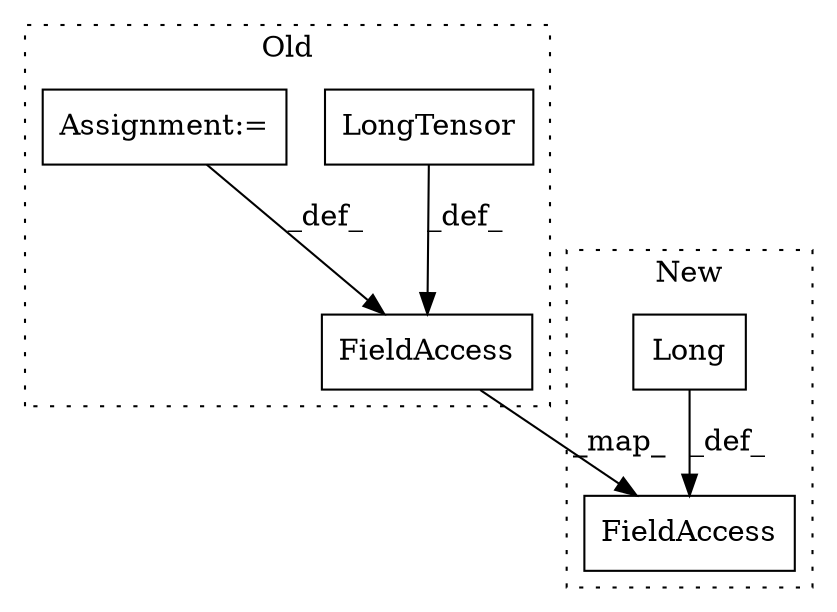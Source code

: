 digraph G {
subgraph cluster0 {
1 [label="LongTensor" a="32" s="499" l="12" shape="box"];
4 [label="FieldAccess" a="22" s="476" l="16" shape="box"];
5 [label="Assignment:=" a="7" s="386" l="1" shape="box"];
label = "Old";
style="dotted";
}
subgraph cluster1 {
2 [label="Long" a="32" s="656" l="6" shape="box"];
3 [label="FieldAccess" a="22" s="618" l="16" shape="box"];
label = "New";
style="dotted";
}
1 -> 4 [label="_def_"];
2 -> 3 [label="_def_"];
4 -> 3 [label="_map_"];
5 -> 4 [label="_def_"];
}